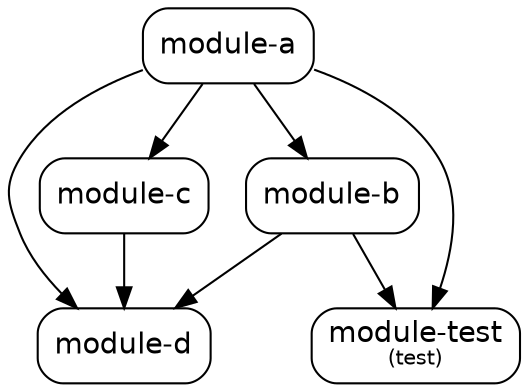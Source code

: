 digraph "condense-test" {
  node [shape="box",style="rounded",fontname="Helvetica",fontsize="14"]
  edge [fontsize="10",fontname="Helvetica"]

  // Node Definitions:
  "com.github.ferstl:module-b:jar:compile"[label=<module-b>]
  "com.github.ferstl:module-d:jar:compile"[label=<module-d>]
  "com.github.ferstl:module-test:jar:test"[label=<module-test<font point-size="10"><br/>(test)</font>>]
  "com.github.ferstl:module-c:jar:compile"[label=<module-c>]
  "com.github.ferstl:module-a:jar:compile"[label=<module-a>]

  // Edge Definitions:
  "com.github.ferstl:module-b:jar:compile" -> "com.github.ferstl:module-d:jar:compile"
  "com.github.ferstl:module-b:jar:compile" -> "com.github.ferstl:module-test:jar:test"
  "com.github.ferstl:module-c:jar:compile" -> "com.github.ferstl:module-d:jar:compile"
  "com.github.ferstl:module-a:jar:compile" -> "com.github.ferstl:module-b:jar:compile"
  "com.github.ferstl:module-a:jar:compile" -> "com.github.ferstl:module-c:jar:compile"
  "com.github.ferstl:module-a:jar:compile" -> "com.github.ferstl:module-d:jar:compile"
  "com.github.ferstl:module-a:jar:compile" -> "com.github.ferstl:module-test:jar:test"
}
